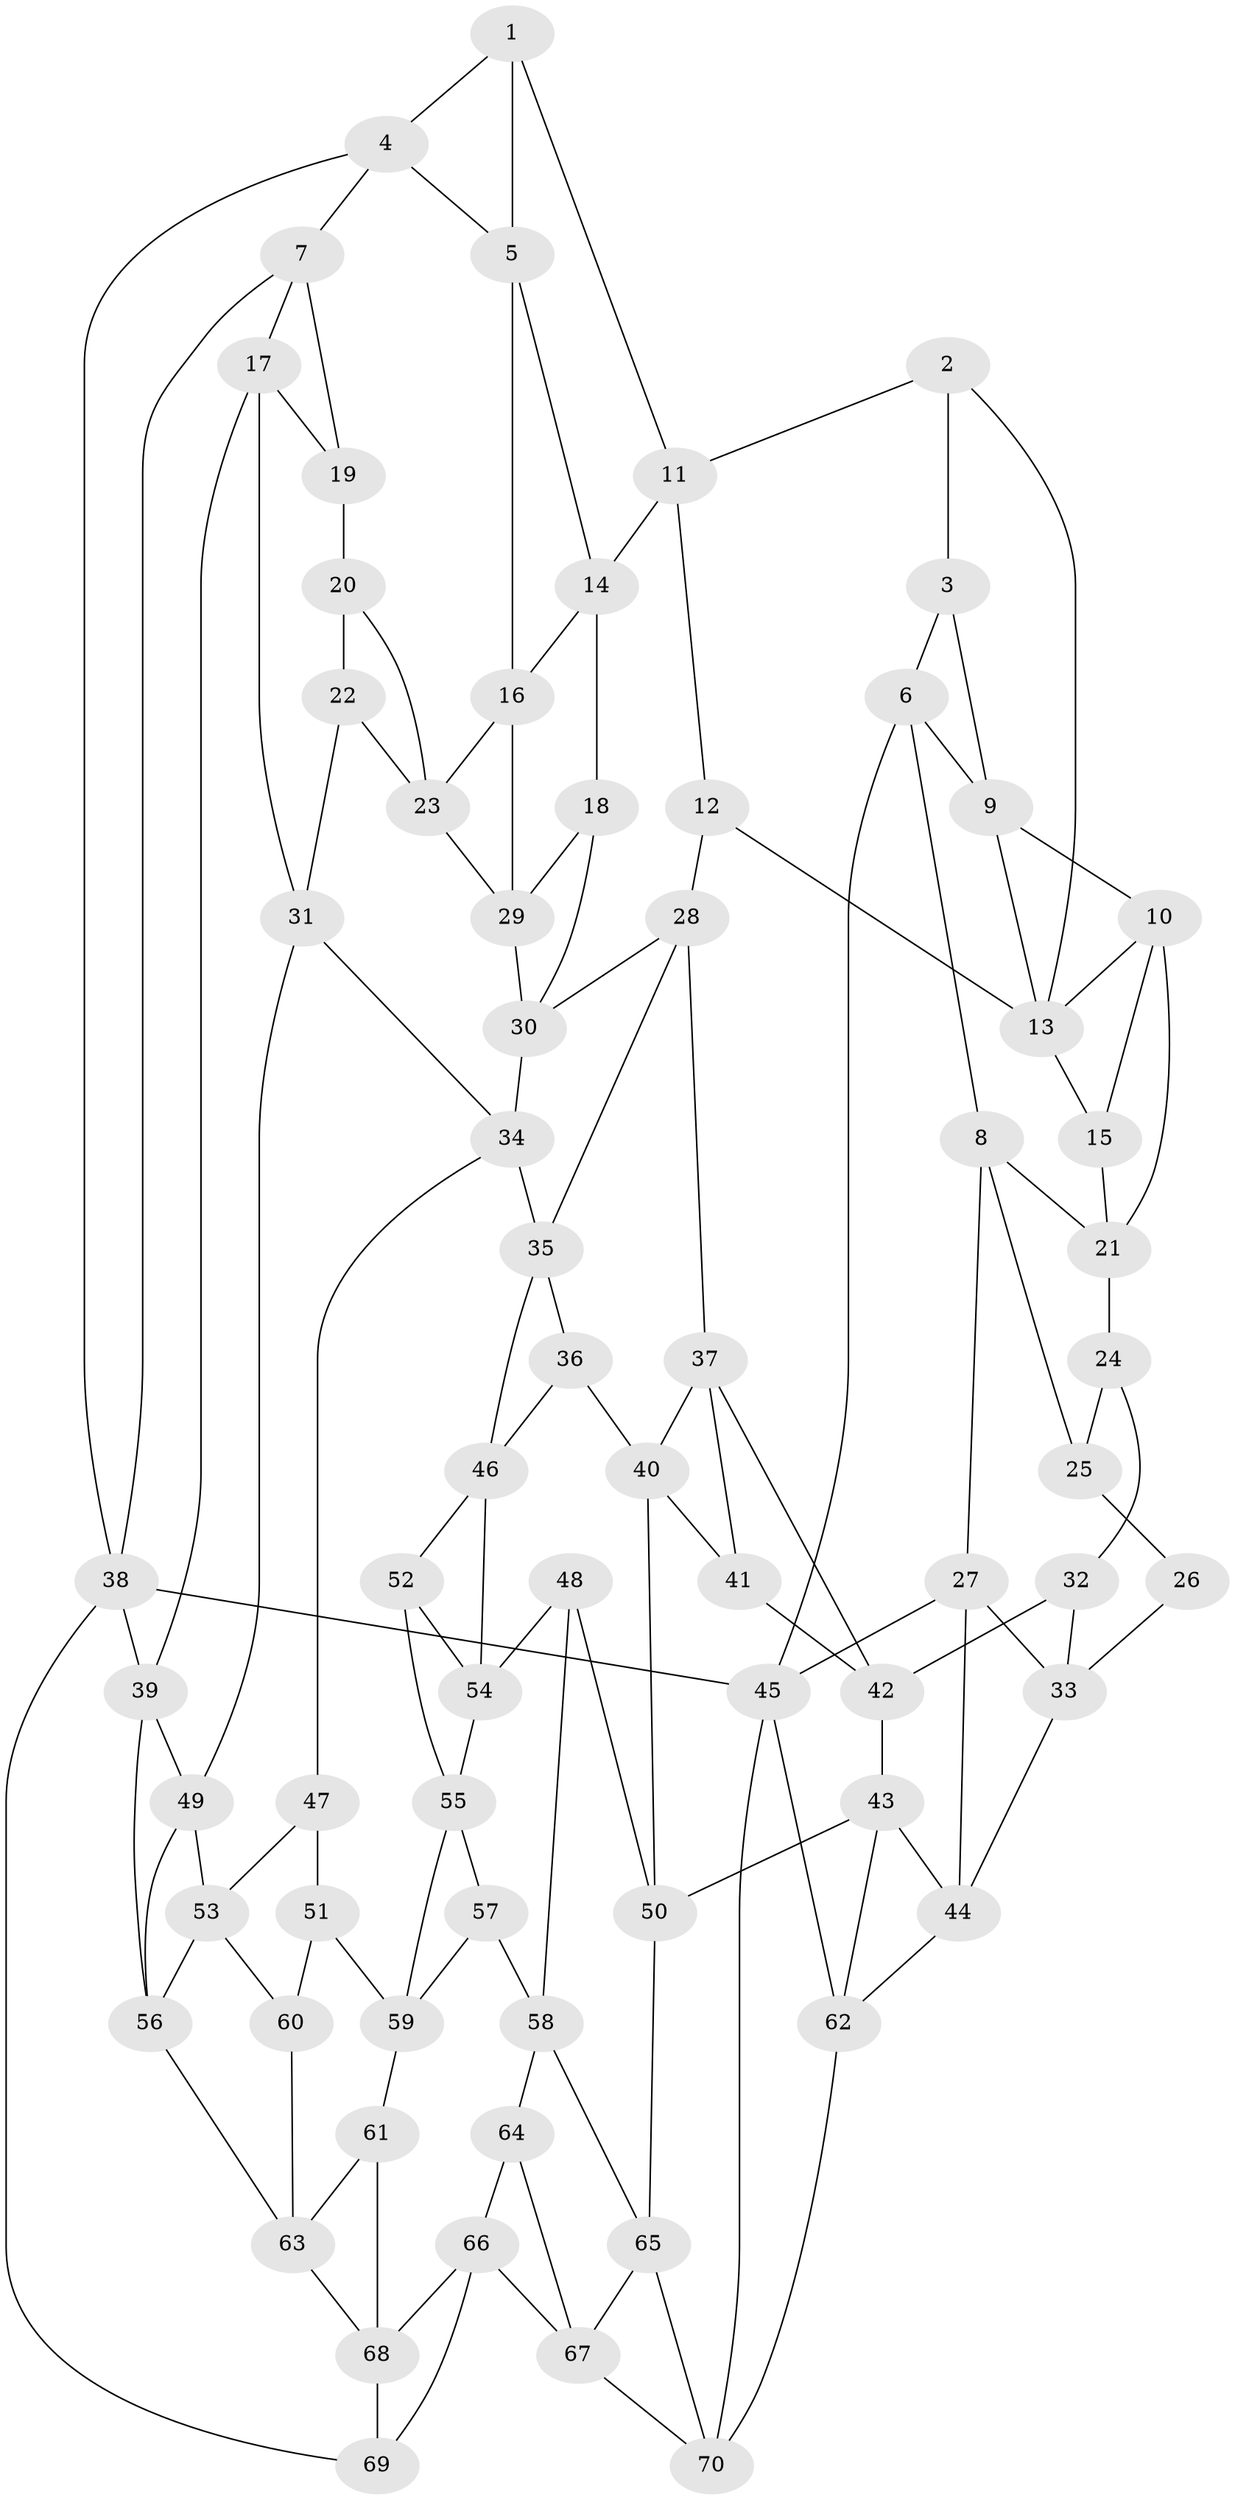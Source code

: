 // original degree distribution, {3: 0.014285714285714285, 4: 0.2357142857142857, 5: 0.5285714285714286, 6: 0.22142857142857142}
// Generated by graph-tools (version 1.1) at 2025/03/03/09/25 03:03:29]
// undirected, 70 vertices, 129 edges
graph export_dot {
graph [start="1"]
  node [color=gray90,style=filled];
  1;
  2;
  3;
  4;
  5;
  6;
  7;
  8;
  9;
  10;
  11;
  12;
  13;
  14;
  15;
  16;
  17;
  18;
  19;
  20;
  21;
  22;
  23;
  24;
  25;
  26;
  27;
  28;
  29;
  30;
  31;
  32;
  33;
  34;
  35;
  36;
  37;
  38;
  39;
  40;
  41;
  42;
  43;
  44;
  45;
  46;
  47;
  48;
  49;
  50;
  51;
  52;
  53;
  54;
  55;
  56;
  57;
  58;
  59;
  60;
  61;
  62;
  63;
  64;
  65;
  66;
  67;
  68;
  69;
  70;
  1 -- 4 [weight=1.0];
  1 -- 5 [weight=1.0];
  1 -- 11 [weight=1.0];
  2 -- 3 [weight=1.0];
  2 -- 11 [weight=1.0];
  2 -- 13 [weight=1.0];
  3 -- 6 [weight=1.0];
  3 -- 9 [weight=1.0];
  4 -- 5 [weight=1.0];
  4 -- 7 [weight=1.0];
  4 -- 38 [weight=1.0];
  5 -- 14 [weight=1.0];
  5 -- 16 [weight=1.0];
  6 -- 8 [weight=1.0];
  6 -- 9 [weight=1.0];
  6 -- 45 [weight=1.0];
  7 -- 17 [weight=1.0];
  7 -- 19 [weight=1.0];
  7 -- 38 [weight=1.0];
  8 -- 21 [weight=1.0];
  8 -- 25 [weight=1.0];
  8 -- 27 [weight=1.0];
  9 -- 10 [weight=1.0];
  9 -- 13 [weight=1.0];
  10 -- 13 [weight=1.0];
  10 -- 15 [weight=1.0];
  10 -- 21 [weight=1.0];
  11 -- 12 [weight=1.0];
  11 -- 14 [weight=1.0];
  12 -- 13 [weight=1.0];
  12 -- 28 [weight=1.0];
  13 -- 15 [weight=1.0];
  14 -- 16 [weight=1.0];
  14 -- 18 [weight=1.0];
  15 -- 21 [weight=1.0];
  16 -- 23 [weight=1.0];
  16 -- 29 [weight=1.0];
  17 -- 19 [weight=1.0];
  17 -- 31 [weight=1.0];
  17 -- 39 [weight=1.0];
  18 -- 29 [weight=1.0];
  18 -- 30 [weight=1.0];
  19 -- 20 [weight=2.0];
  20 -- 22 [weight=1.0];
  20 -- 23 [weight=1.0];
  21 -- 24 [weight=1.0];
  22 -- 23 [weight=1.0];
  22 -- 31 [weight=1.0];
  23 -- 29 [weight=1.0];
  24 -- 25 [weight=1.0];
  24 -- 32 [weight=1.0];
  25 -- 26 [weight=2.0];
  26 -- 33 [weight=1.0];
  27 -- 33 [weight=1.0];
  27 -- 44 [weight=1.0];
  27 -- 45 [weight=1.0];
  28 -- 30 [weight=1.0];
  28 -- 35 [weight=1.0];
  28 -- 37 [weight=1.0];
  29 -- 30 [weight=1.0];
  30 -- 34 [weight=1.0];
  31 -- 34 [weight=1.0];
  31 -- 49 [weight=1.0];
  32 -- 33 [weight=1.0];
  32 -- 42 [weight=2.0];
  33 -- 44 [weight=1.0];
  34 -- 35 [weight=1.0];
  34 -- 47 [weight=1.0];
  35 -- 36 [weight=1.0];
  35 -- 46 [weight=1.0];
  36 -- 40 [weight=1.0];
  36 -- 46 [weight=1.0];
  37 -- 40 [weight=1.0];
  37 -- 41 [weight=1.0];
  37 -- 42 [weight=1.0];
  38 -- 39 [weight=1.0];
  38 -- 45 [weight=2.0];
  38 -- 69 [weight=1.0];
  39 -- 49 [weight=1.0];
  39 -- 56 [weight=1.0];
  40 -- 41 [weight=1.0];
  40 -- 50 [weight=1.0];
  41 -- 42 [weight=2.0];
  42 -- 43 [weight=1.0];
  43 -- 44 [weight=1.0];
  43 -- 50 [weight=1.0];
  43 -- 62 [weight=1.0];
  44 -- 62 [weight=1.0];
  45 -- 62 [weight=1.0];
  45 -- 70 [weight=1.0];
  46 -- 52 [weight=1.0];
  46 -- 54 [weight=1.0];
  47 -- 51 [weight=1.0];
  47 -- 53 [weight=1.0];
  48 -- 50 [weight=1.0];
  48 -- 54 [weight=1.0];
  48 -- 58 [weight=1.0];
  49 -- 53 [weight=1.0];
  49 -- 56 [weight=1.0];
  50 -- 65 [weight=1.0];
  51 -- 59 [weight=1.0];
  51 -- 60 [weight=2.0];
  52 -- 54 [weight=1.0];
  52 -- 55 [weight=1.0];
  53 -- 56 [weight=1.0];
  53 -- 60 [weight=1.0];
  54 -- 55 [weight=1.0];
  55 -- 57 [weight=1.0];
  55 -- 59 [weight=1.0];
  56 -- 63 [weight=1.0];
  57 -- 58 [weight=1.0];
  57 -- 59 [weight=1.0];
  58 -- 64 [weight=1.0];
  58 -- 65 [weight=1.0];
  59 -- 61 [weight=1.0];
  60 -- 63 [weight=1.0];
  61 -- 63 [weight=1.0];
  61 -- 68 [weight=1.0];
  62 -- 70 [weight=1.0];
  63 -- 68 [weight=1.0];
  64 -- 66 [weight=1.0];
  64 -- 67 [weight=1.0];
  65 -- 67 [weight=1.0];
  65 -- 70 [weight=1.0];
  66 -- 67 [weight=1.0];
  66 -- 68 [weight=1.0];
  66 -- 69 [weight=1.0];
  67 -- 70 [weight=1.0];
  68 -- 69 [weight=1.0];
}
